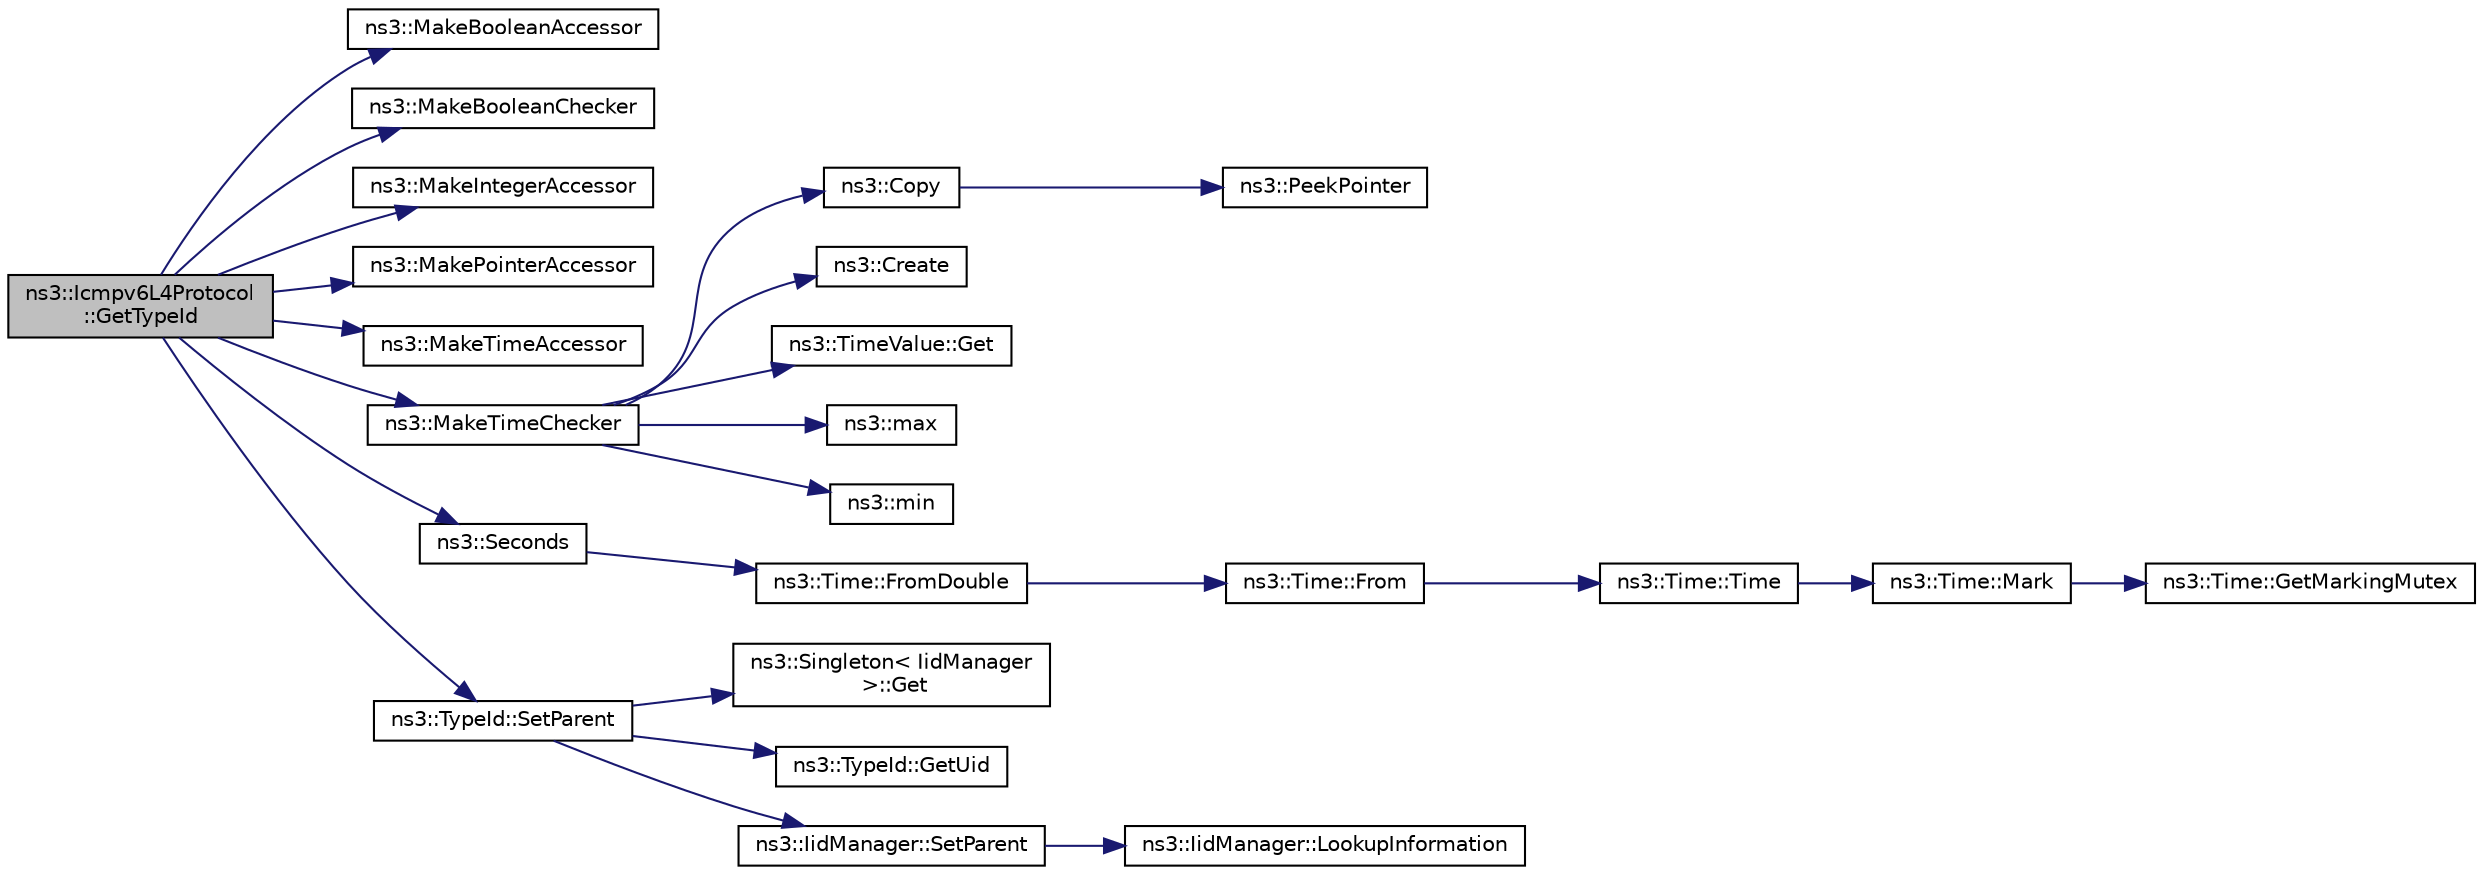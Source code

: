digraph "ns3::Icmpv6L4Protocol::GetTypeId"
{
 // LATEX_PDF_SIZE
  edge [fontname="Helvetica",fontsize="10",labelfontname="Helvetica",labelfontsize="10"];
  node [fontname="Helvetica",fontsize="10",shape=record];
  rankdir="LR";
  Node1 [label="ns3::Icmpv6L4Protocol\l::GetTypeId",height=0.2,width=0.4,color="black", fillcolor="grey75", style="filled", fontcolor="black",tooltip="Get the type ID."];
  Node1 -> Node2 [color="midnightblue",fontsize="10",style="solid",fontname="Helvetica"];
  Node2 [label="ns3::MakeBooleanAccessor",height=0.2,width=0.4,color="black", fillcolor="white", style="filled",URL="$group__attribute___boolean.html#ga96f46e6b949abfa2cb801d5d33d8bcc7",tooltip="Create an AttributeAccessor for a class data member, or a lone class get functor or set method."];
  Node1 -> Node3 [color="midnightblue",fontsize="10",style="solid",fontname="Helvetica"];
  Node3 [label="ns3::MakeBooleanChecker",height=0.2,width=0.4,color="black", fillcolor="white", style="filled",URL="$group__attribute___boolean.html#ga0be9dca06b271bca59b2c135178e1c10",tooltip=" "];
  Node1 -> Node4 [color="midnightblue",fontsize="10",style="solid",fontname="Helvetica"];
  Node4 [label="ns3::MakeIntegerAccessor",height=0.2,width=0.4,color="black", fillcolor="white", style="filled",URL="$group__attribute___integer.html#ga70d799a6fa5230ad7d27b4a3cbeea51b",tooltip="Create an AttributeAccessor for a class data member, or a lone class get functor or set method."];
  Node1 -> Node5 [color="midnightblue",fontsize="10",style="solid",fontname="Helvetica"];
  Node5 [label="ns3::MakePointerAccessor",height=0.2,width=0.4,color="black", fillcolor="white", style="filled",URL="$group__attribute___pointer.html#ga78da89439a8813ee28fb5311bcbb38ca",tooltip="Create an AttributeAccessor for a class data member, or a lone class get functor or set method."];
  Node1 -> Node6 [color="midnightblue",fontsize="10",style="solid",fontname="Helvetica"];
  Node6 [label="ns3::MakeTimeAccessor",height=0.2,width=0.4,color="black", fillcolor="white", style="filled",URL="$group__attribute___time.html#gae70abc8a43ea1080c89a0fb56eed2993",tooltip="Create an AttributeAccessor for a class data member, or a lone class get functor or set method."];
  Node1 -> Node7 [color="midnightblue",fontsize="10",style="solid",fontname="Helvetica"];
  Node7 [label="ns3::MakeTimeChecker",height=0.2,width=0.4,color="black", fillcolor="white", style="filled",URL="$namespacens3.html#a7032965bd4afa578691d88c09e4481c1",tooltip="Helper to make a Time checker with bounded range."];
  Node7 -> Node8 [color="midnightblue",fontsize="10",style="solid",fontname="Helvetica"];
  Node8 [label="ns3::Copy",height=0.2,width=0.4,color="black", fillcolor="white", style="filled",URL="$namespacens3.html#a952d99f6d759fee74dda19f308451bc1",tooltip="Return a deep copy of a Ptr."];
  Node8 -> Node9 [color="midnightblue",fontsize="10",style="solid",fontname="Helvetica"];
  Node9 [label="ns3::PeekPointer",height=0.2,width=0.4,color="black", fillcolor="white", style="filled",URL="$namespacens3.html#af2a7557fe9afdd98d8f6f8f6e412cf5a",tooltip=" "];
  Node7 -> Node10 [color="midnightblue",fontsize="10",style="solid",fontname="Helvetica"];
  Node10 [label="ns3::Create",height=0.2,width=0.4,color="black", fillcolor="white", style="filled",URL="$group__ptr.html#ga086d8d4a76485a155f0408b85dcebede",tooltip="Create class instances by constructors with varying numbers of arguments and return them by Ptr."];
  Node7 -> Node11 [color="midnightblue",fontsize="10",style="solid",fontname="Helvetica"];
  Node11 [label="ns3::TimeValue::Get",height=0.2,width=0.4,color="black", fillcolor="white", style="filled",URL="$classns3_1_1_time_value.html#adf5a08f0eb31965373473d3776c8be98",tooltip=" "];
  Node7 -> Node12 [color="midnightblue",fontsize="10",style="solid",fontname="Helvetica"];
  Node12 [label="ns3::max",height=0.2,width=0.4,color="black", fillcolor="white", style="filled",URL="$namespacens3.html#a548291fa9e4e7d6a57814dfcbbebce9b",tooltip=" "];
  Node7 -> Node13 [color="midnightblue",fontsize="10",style="solid",fontname="Helvetica"];
  Node13 [label="ns3::min",height=0.2,width=0.4,color="black", fillcolor="white", style="filled",URL="$namespacens3.html#a66840605409c3caeff0d2a728b68dc6d",tooltip=" "];
  Node1 -> Node14 [color="midnightblue",fontsize="10",style="solid",fontname="Helvetica"];
  Node14 [label="ns3::Seconds",height=0.2,width=0.4,color="black", fillcolor="white", style="filled",URL="$group__timecivil.html#ga33c34b816f8ff6628e33d5c8e9713b9e",tooltip="Construct a Time in the indicated unit."];
  Node14 -> Node15 [color="midnightblue",fontsize="10",style="solid",fontname="Helvetica"];
  Node15 [label="ns3::Time::FromDouble",height=0.2,width=0.4,color="black", fillcolor="white", style="filled",URL="$classns3_1_1_time.html#a60e845f4a74e62495b86356afe604cb4",tooltip="Create a Time equal to value in unit unit."];
  Node15 -> Node16 [color="midnightblue",fontsize="10",style="solid",fontname="Helvetica"];
  Node16 [label="ns3::Time::From",height=0.2,width=0.4,color="black", fillcolor="white", style="filled",URL="$classns3_1_1_time.html#a34e4acc13d0e08cc8cb9cd3b838b9baf",tooltip="Create a Time in the current unit."];
  Node16 -> Node17 [color="midnightblue",fontsize="10",style="solid",fontname="Helvetica"];
  Node17 [label="ns3::Time::Time",height=0.2,width=0.4,color="black", fillcolor="white", style="filled",URL="$classns3_1_1_time.html#a8a39dc1b8cbbd7fe6d940e492d1b925e",tooltip="Default constructor, with value 0."];
  Node17 -> Node18 [color="midnightblue",fontsize="10",style="solid",fontname="Helvetica"];
  Node18 [label="ns3::Time::Mark",height=0.2,width=0.4,color="black", fillcolor="white", style="filled",URL="$classns3_1_1_time.html#aa7eef2a1119c1c4855d99f1e83d44c54",tooltip="Record a Time instance with the MarkedTimes."];
  Node18 -> Node19 [color="midnightblue",fontsize="10",style="solid",fontname="Helvetica"];
  Node19 [label="ns3::Time::GetMarkingMutex",height=0.2,width=0.4,color="black", fillcolor="white", style="filled",URL="$classns3_1_1_time.html#addd8e672203391b3ae98ee475ce05272",tooltip=" "];
  Node1 -> Node20 [color="midnightblue",fontsize="10",style="solid",fontname="Helvetica"];
  Node20 [label="ns3::TypeId::SetParent",height=0.2,width=0.4,color="black", fillcolor="white", style="filled",URL="$classns3_1_1_type_id.html#abaaca67ab7d2471067e7c275df0f7309",tooltip="Set the parent TypeId."];
  Node20 -> Node21 [color="midnightblue",fontsize="10",style="solid",fontname="Helvetica"];
  Node21 [label="ns3::Singleton\< IidManager\l \>::Get",height=0.2,width=0.4,color="black", fillcolor="white", style="filled",URL="$classns3_1_1_singleton.html#a80a2cd3c25a27ea72add7a9f7a141ffa",tooltip="Get a pointer to the singleton instance."];
  Node20 -> Node22 [color="midnightblue",fontsize="10",style="solid",fontname="Helvetica"];
  Node22 [label="ns3::TypeId::GetUid",height=0.2,width=0.4,color="black", fillcolor="white", style="filled",URL="$classns3_1_1_type_id.html#a429535085325d6f926724771446d9047",tooltip="Get the internal id of this TypeId."];
  Node20 -> Node23 [color="midnightblue",fontsize="10",style="solid",fontname="Helvetica"];
  Node23 [label="ns3::IidManager::SetParent",height=0.2,width=0.4,color="black", fillcolor="white", style="filled",URL="$classns3_1_1_iid_manager.html#a4042931260554c907699367b6811426f",tooltip="Set the parent of a type id."];
  Node23 -> Node24 [color="midnightblue",fontsize="10",style="solid",fontname="Helvetica"];
  Node24 [label="ns3::IidManager::LookupInformation",height=0.2,width=0.4,color="black", fillcolor="white", style="filled",URL="$classns3_1_1_iid_manager.html#a84af06b798b21fa700469a3ac5f65f3f",tooltip="Retrieve the information record for a type."];
}
